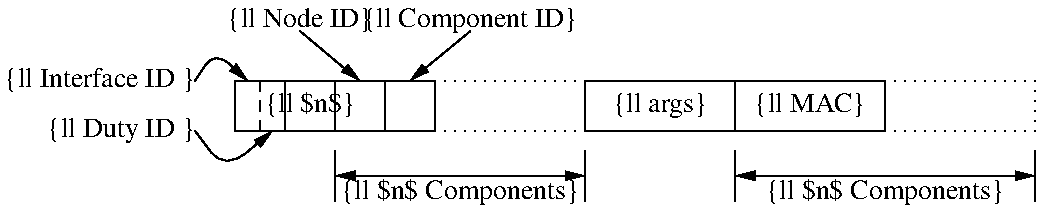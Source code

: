 .PS

separation = 0.30;
boxht = 0.25;

define l_box { box width boxht $1 }
define b_box { box width 3*boxht $1 }

# ============
# The boxes...
# ============

A: l_box("");
B: l_box("{\small $n$}");
C: l_box("");
D: l_box("");
move 0.75;
E: b_box("{\small args}");
F: b_box("{\small MAC}");

move to D.ne;
line dotted to E.nw;
move to D.se;
line dotted to E.sw;
move to F.ne;
line dotted right 0.75;
move to F.se;
line dotted right 0.75;
move to F.ne + (0.75, 0);
line dotted down boxht;

move to A.n; down; line dashed to A.s;

# =============
# The labels...
# =============

move to A.nw + (-0.2, 0); "{\small Interface ID }" rjust;
spline up 0.15 right 0.1 then to (A.n + (-boxht/4, 0)) ->;
move to A.sw + (-0.2, 0); "{\small Duty ID }" rjust;
spline down 0.2 right 0.15 then to (A.s + (boxht/4, 0)) ->;

move to C.n + (-0.3, 0.3);
Label1: "{\small Node ID}";
move to Label1 + (0, -0.05); arrow to C.n;

move to D.n + (0.3, 0.3);
Label2: "{\small Component ID}";
move to Label2 + (0, -0.05); arrow to D.n;

move to B.se; down; move 0.1; D1: line boxht;
move to E.sw; down; move 0.1; D2: line boxht;
line <-> from D1.c to D2.c "" "{\small $n$ Components}";

move to E.se; down; move 0.1; D3: line boxht;
move to F.se + (0.75, 0); down; move 0.1; D4: line boxht;
line <-> from D3.c to D4.c "" "{\small $n$ Components}";
.PE
